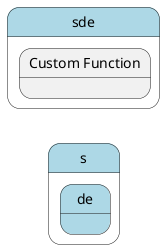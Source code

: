 @startuml
left to right direction


state "s" as s #lightblue {
state "de" as sde #lightblue {
}
}


state "sde" as pstatename #lightblue {
    state "Custom Function" as defunction {
    }
}





@enduml
